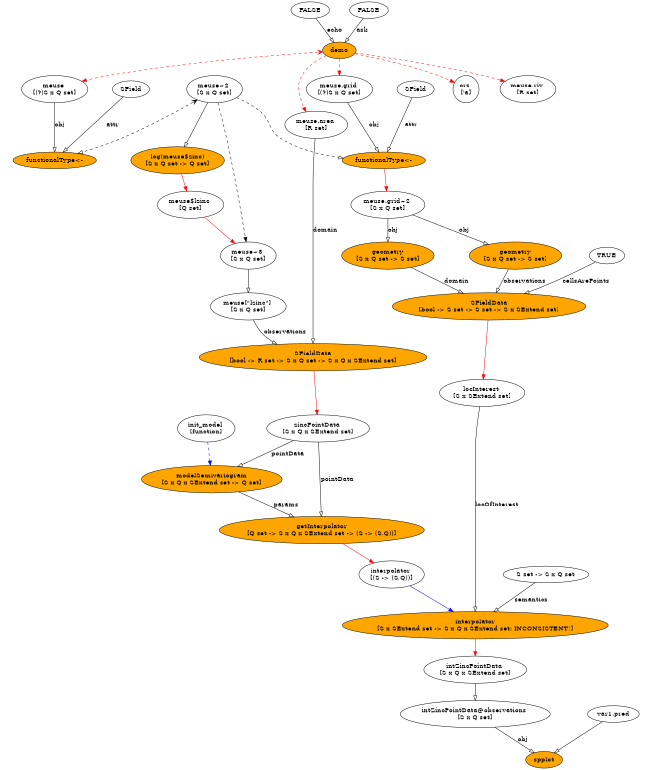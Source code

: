 digraph f {
	graph [bgcolor=transparent, fontcolor=black, ratio=fill, splines=TRUE, rank=same, size="4.32291666666667,5.14583333333333", rankdir=TB];
	node [label="\N", shape=ellipse, fixedsize=FALSE, fillcolor=white, style=filled, color=black, fontcolor=black, fontsize=14, height="0.5", width="0.75"];
	edge [headport=center, style=solid, arrowhead=normal, color=black, dir=none, weight="1.0", fontcolor=black, arrowtail=none, fontsize=14, labelfontsize=11, arrowsize=1, minlen=1];
	graph [bb="0,0,1430.6,1702"];
	fcall_3ZQgIB [label=demo, fillcolor=orange, width="0.89573", pos="783.45,1594"];
	meuse [label="meuse \n[(?)S x Q set]", height="0.8171", width="1.7904", pos="117.45,1508"];
	lt_pE7gVK [label=FALSE, width="1.1187", pos="710.45,1684"];
	lt_R5bdCV [label=FALSE, width="1.1187", pos="859.45,1684"];
	crs [label="crs \n['a]", height="0.8171", pos="1085.4,1508"];
	"meuse.area" [label="meuse.area \n[R set]", height="0.8171", width="1.6115", pos="719.45,1430"];
	"meuse.grid" [label="meuse.grid \n[(?)S x Q set]", height="0.8171", width="1.7904", pos="783.45,1508"];
	"meuse.riv" [label="meuse.riv \n[R set]", height="0.8171", width="1.4521", pos="1233.4,1508"];
	"meuse~2" [label="meuse~2 \n[S x Q set]", height="0.8171", width="1.4851", pos="520.45,1508"];
	fcall_63qrVy [label="functionalType<-", fillcolor=orange, width="2.1763", pos="117.45,1352"];
	lt_16cZUJ [label=SField, width="1.0036", pos="297.45,1508"];
	"meuse.grid~2" [label="meuse.grid~2 \n[S x Q set]", height="0.8171", width="1.8723", pos="857.45,1254"];
	fcall_7e0BNv [label="functionalType<-", fillcolor=orange, width="2.1763", pos="854.45,1352"];
	lt_HxUbv6 [label=SField, width="1.0036", pos="963.45,1508"];
	"meuse~3" [label="meuse~3 \n[S x Q set]", height="0.8171", width="1.4851", pos="532.45,1140"];
	"meuse$lzinc" [label="meuse$lzinc \n[Q set]", height="0.8171", width="1.7537", pos="416.45,1254"];
	expr_8Rt0xJ [label="log(meuse$zinc)
[S x Q set -> Q set]", fillcolor=orange, height="0.8171", width="2.4496", pos="396.45,1352"];
	zincPointData [label="zincPointData \n[S x Q x SExtend set]", height="0.8171", width="2.6996", pos="710.45,756"];
	fcall_Vgp84B [label="SFieldData\n[bool -> R set -> S x Q set -> S x Q x SExtend set]", fillcolor=orange, height="0.8171", width="5.8964", pos="684.45,912"];
	"meuse[\"lzinc\"]" [label="meuse[\"lzinc\"] \n[S x Q set]", height="0.8171", width="2.0137", pos="532.45,1026"];
	interpolator [label="interpolator \n[(S -> (S,Q))]", height="0.8171", width="1.8131", pos="857.45,430"];
	fcall_DKNOZR [label="getInterpolator\n[Q set -> S x Q x SExtend set -> (S -> (S,Q))]", fillcolor=orange, height="0.8171", width="5.365", pos="713.45,528"];
	fcall_OwKabW [label="modelSemivariogram\n[S x Q x SExtend set -> Q set]", fillcolor=orange, height="0.8171", width="3.6502", pos="459.45,642"];
	init_model [label="init_model \n[function]", height="0.8171", width="1.5651", pos="450.45,756"];
	locInterest [label="locInterest \n[S x SExtend set]", height="0.8171", width="2.2267", pos="1058.4,834"];
	fcall_v1lLmH [label="SFieldData\n[bool -> S set -> S set -> S x SExtend set]", fillcolor=orange, height="0.8171", width="4.9216", pos="1083.4,1026"];
	fcall_adICAB [label="geometry\n[S x Q set -> S set]", fillcolor=orange, height="0.8171", width="2.399", pos="1145.4,1140"];
	fcall_lOKLYm [label="geometry\n[S x Q set -> S set]", fillcolor=orange, height="0.8171", width="2.399", pos="857.45,1140"];
	lt_nhG7SX [label=TRUE, width="1.0034", pos="1358.4,1140"];
	intZincPointData [label="intZincPointData \n[S x Q x SExtend set]", height="0.8171", width="2.6996", pos="1047.4,218"];
	fcall_DBJWBO [label="interpolator\n[S x SExtend set -> S x Q x SExtend set: INCONSISTENT!]", fillcolor=orange, height="0.8171", width="7.0287", pos="1047.4,316"];
	lt_7eg9mM [label="S set -> S x Q set", width="2.169", pos="1207.4,430"];
	fcall_mpknt9 [label=spplot, fillcolor=orange, width="0.9534", pos="1269.4,18"];
	"intZincPointData@observations" [label="intZincPointData@observations \n[S x Q set]", height="0.8171", width="3.9184", pos="1047.4,120"];
	lt_bX3o5h [label="var1.pred", width="1.3162", pos="1359.4,120"];
	fcall_3ZQgIB -> crs:center [style=dashed, color=red, dir=forward, weight=1, pos="e,1060.4,1519.3 813.24,1586.9 856.61,1577.8 939.49,1559.3 1008.4,1538 1022.5,1533.7 1037.7,1528.1 1050.8,1523.1"];
	fcall_3ZQgIB -> meuse:center [style=dashed, color=red, dir=both, weight=1, arrowtail=open, pos="s,751.57,1590.9 e,173.68,1522.5 741.49,1590.2 651.5,1583.9 433.39,1566.7 252.45,1538 229.86,1534.4 205.36,1529.5 183.51,1524.7"];
	fcall_3ZQgIB -> "meuse.area":center [style=dashed, color=red, dir=forward, weight=1, pos="e,708.85,1459.3 758.93,1582.3 741.61,1573.2 719.73,1558.5 709.45,1538 698.81,1516.8 701.18,1490.4 706.27,1469"];
	fcall_3ZQgIB -> "meuse.grid":center [style=dashed, color=red, dir=forward, weight=1, pos="e,783.45,1537.6 783.45,1575.6 783.45,1567.5 783.45,1557.4 783.45,1547.6"];
	fcall_3ZQgIB -> "meuse.riv":center [style=dashed, color=red, dir=forward, weight=1, pos="e,1187.4,1522 814.84,1588.9 874.77,1580.8 1009.5,1561.6 1121.4,1538 1139.9,1534.1 1159.8,1529.2 1177.7,1524.5"];
	meuse -> fcall_63qrVy:center [arrowhead=onormal, dir=forward, weight=1, label=obj, pos="e,117.45,1370 117.45,1478.4 117.45,1450.3 117.45,1407.7 117.45,1380.1", lp="126.39,1430"];
	lt_pE7gVK -> fcall_3ZQgIB:center [arrowhead=onormal, dir=forward, weight=1, label=echo, pos="e,770.39,1610.7 723.83,1666.9 735.02,1653.4 751.12,1634 763.77,1618.7", lp="767.66,1639"];
	lt_R5bdCV -> fcall_3ZQgIB:center [arrowhead=onormal, dir=forward, weight=1, label=ask, pos="e,796.79,1610.4 845.51,1666.9 833.79,1653.3 816.89,1633.7 803.69,1618.4", lp="837.77,1639"];
	"meuse.area" -> fcall_Vgp84B:center [arrowhead=onormal, dir=forward, weight=1, label=domain, pos="e,684.45,941.54 706.81,1400.8 696.78,1375.9 684.45,1338.3 684.45,1304 684.45,1304 684.45,1304 684.45,1025 684.45,1000.6 684.45,973.22\
 684.45,951.63", lp="705.44,1197"];
	"meuse.grid" -> fcall_7e0BNv:center [arrowhead=onormal, dir=forward, weight=1, label=obj, pos="e,846.53,1370.2 796.3,1479.1 809.39,1450.7 829.51,1407.1 842.32,1379.3", lp="841.39,1430"];
	"meuse~2" -> fcall_63qrVy:center [style=dashed, arrowhead=onormal, dir=both, weight=1, arrowtail=open, pos="s,479.56,1489 e,162.5,1366.7 470.25,1484.9 418.4,1462.4 334.92,1427.1 261.45,1400 232.22,1389.2 199.21,1378.3 172.18,1369.8"];
	"meuse~2" -> fcall_7e0BNv:center [style=dashed, arrowhead=onormal, dir=forward, weight=1, pos="e,785.06,1360.4 553.01,1484.5 563.54,1476.9 575.14,1468.3 585.45,1460 616.57,1434.9 616.98,1418.4 652.45,1400 690.28,1380.3 736.33\
,1368.8 774.9,1362.1"];
	"meuse~2" -> "meuse~3":center [style=dashed, dir=forward, weight=1, pos="e,531.51,1169.6 521.38,1478.6 523.51,1413.6 528.74,1254 531.17,1179.9"];
	"meuse~2" -> expr_8Rt0xJ:center [arrowhead=onormal, dir=forward, weight=1, pos="e,418.63,1380.6 499.41,1480.9 478.97,1455.5 447.78,1416.8 425.09,1388.6"];
	lt_16cZUJ -> fcall_63qrVy:center [arrowhead=onormal, dir=forward, weight=1, label=attr, pos="e,136.73,1369.5 279.86,1492 248.36,1465 182.12,1408.3 144.7,1376.3", lp="248.77,1430"];
	"meuse.grid~2" -> fcall_adICAB:center [arrowhead=onormal, dir=forward, weight=1, label=obj, pos="e,1089.8,1162.6 906.63,1233.9 954.5,1215.3 1027.5,1186.9 1080.2,1166.4", lp="1027.4,1197"];
	"meuse.grid~2" -> fcall_lOKLYm:center [arrowhead=onormal, dir=forward, weight=1, label=obj, pos="e,857.45,1169.5 857.45,1224.4 857.45,1210.9 857.45,1194.5 857.45,1179.8", lp="866.39,1197"];
	fcall_7e0BNv -> "meuse.grid~2":center [color=red, dir=forward, weight=1, pos="e,856.55,1283.7 854.98,1333.8 855.33,1322.7 855.79,1307.9 856.23,1294"];
	lt_HxUbv6 -> fcall_7e0BNv:center [arrowhead=onormal, dir=forward, weight=1, label=attr, pos="e,866.41,1369.9 951.99,1490.8 933,1464 894.88,1410.1 872.33,1378.3", lp="937.77,1430"];
	"meuse~3" -> "meuse[\"lzinc\"]":center [arrowhead=onormal, dir=forward, weight=1, pos="e,532.45,1055.5 532.45,1110.4 532.45,1096.9 532.45,1080.5 532.45,1065.8"];
	"meuse$lzinc" -> "meuse~3":center [color=red, dir=forward, weight=1, pos="e,506.75,1165.8 443.06,1227.3 459.8,1211.1 481.53,1190.2 499.37,1172.9"];
	expr_8Rt0xJ -> "meuse$lzinc":center [color=red, dir=forward, weight=1, pos="e,410.49,1283.6 402.39,1322.5 404.29,1313.4 406.42,1303.1 408.44,1293.4"];
	zincPointData -> fcall_OwKabW:center [arrowhead=onormal, dir=forward, weight=1, label=pointData, pos="e,516.97,668.67 657.21,731.25 619.03,714.21 567.31,691.13 526.34,672.85", lp="628.05,699"];
	zincPointData -> fcall_DKNOZR:center [arrowhead=onormal, dir=forward, weight=1, label=pointData, pos="e,713.06,557.75 710.83,726.38 711.36,686.24 712.33,613.11 712.93,568.02", lp="740.05,642"];
	fcall_Vgp84B -> zincPointData:center [color=red, dir=forward, weight=1, pos="e,705.64,785.45 689.27,882.39 693.42,857.87 699.42,822.32 703.97,795.34"];
	"meuse[\"lzinc\"]" -> fcall_Vgp84B:center [arrowhead=onormal, dir=forward, weight=1, label=observations, pos="e,629.77,940.54 557.2,998 569.32,985.6 584.55,971.21 599.69,960 606.39,955.03 613.68,950.23 621.07,945.71", lp="635.83,969"];
	interpolator -> fcall_DBJWBO:center [color=blue, dir=forward, weight=1, pos="e,999.83,345.07 896.35,406.06 923.63,389.99 960.51,368.25 991,350.27"];
	fcall_DKNOZR -> interpolator:center [color=red, dir=forward, weight=1, pos="e,821.74,454.8 755.1,499.23 773.31,487.09 794.7,472.83 813.19,460.5"];
	fcall_OwKabW -> fcall_DKNOZR:center [arrowhead=onormal, dir=forward, weight=1, label=params, pos="e,652.2,556.01 517.4,615.45 554.68,599.01 603.35,577.54 642.88,560.12", lp="622.66,585"];
	init_model -> fcall_OwKabW:center [style=dashed, color=blue, dir=forward, weight=1, pos="e,457.16,671.5 452.74,726.45 453.83,712.89 455.15,696.48 456.33,681.81"];
	locInterest -> fcall_DBJWBO:center [arrowhead=onormal, dir=forward, weight=1, label=locOfInterest, pos="e,1047.4,345.54 1054.7,804.52 1051.5,777.63 1047.4,736.14 1047.4,700 1047.4,700 1047.4,700 1047.4,429 1047.4,404.6 1047.4,377.22\
 1047.4,355.63", lp="1084.4,585"];
	fcall_v1lLmH -> locInterest:center [color=red, dir=forward, weight=1, pos="e,1062.2,863.64 1079.7,996.56 1075.4,963.95 1068.4,910.34 1063.6,873.89"];
	fcall_adICAB -> fcall_v1lLmH:center [arrowhead=onormal, dir=forward, weight=1, label=observations, pos="e,1099.2,1055.4 1130,1111 1122.2,1097 1112.6,1079.7 1104.2,1064.5", lp="1152.8,1083"];
	fcall_lOKLYm -> fcall_v1lLmH:center [arrowhead=onormal, dir=forward, weight=1, label=domain, pos="e,1028.7,1054.1 905.1,1115.4 938.41,1098.9 983.26,1076.7 1019.6,1058.6", lp="1005.4,1083"];
	lt_nhG7SX -> fcall_v1lLmH:center [arrowhead=onormal, dir=forward, weight=1, label=cellsArePoints, pos="e,1148.3,1053.4 1331.3,1128 1291.3,1111.7 1215.1,1080.6 1157.7,1057.2", lp="1277.3,1083"];
	intZincPointData -> "intZincPointData@observations":center [arrowhead=onormal, dir=forward, weight=1, pos="e,1047.4,149.6 1047.4,188.46 1047.4,179.45 1047.4,169.33 1047.4,159.74"];
	fcall_DBJWBO -> intZincPointData:center [color=red, dir=forward, weight=1, pos="e,1047.4,247.6 1047.4,286.46 1047.4,277.45 1047.4,267.33 1047.4,257.74"];
	lt_7eg9mM -> fcall_DBJWBO:center [arrowhead=onormal, dir=forward, weight=1, label=semantics, pos="e,1087.8,345.24 1184.2,412.71 1161.2,396.65 1125.4,371.59 1096.2,351.14", lp="1164,373"];
	"intZincPointData@observations" -> fcall_mpknt9:center [arrowhead=onormal, dir=forward, weight=1, label=obj, pos="e,1244.2,30.352 1104.9,93.117 1146.1,74.551 1200.3,50.149 1235,34.516", lp="1199.4,63"];
	lt_bX3o5h -> fcall_mpknt9:center [arrowhead=onormal, dir=forward, weight=1, pos="e,1283.4,34.55 1344.6,102.49 1329.7,85.983 1306.8,60.472 1290.1,41.992"];
}
